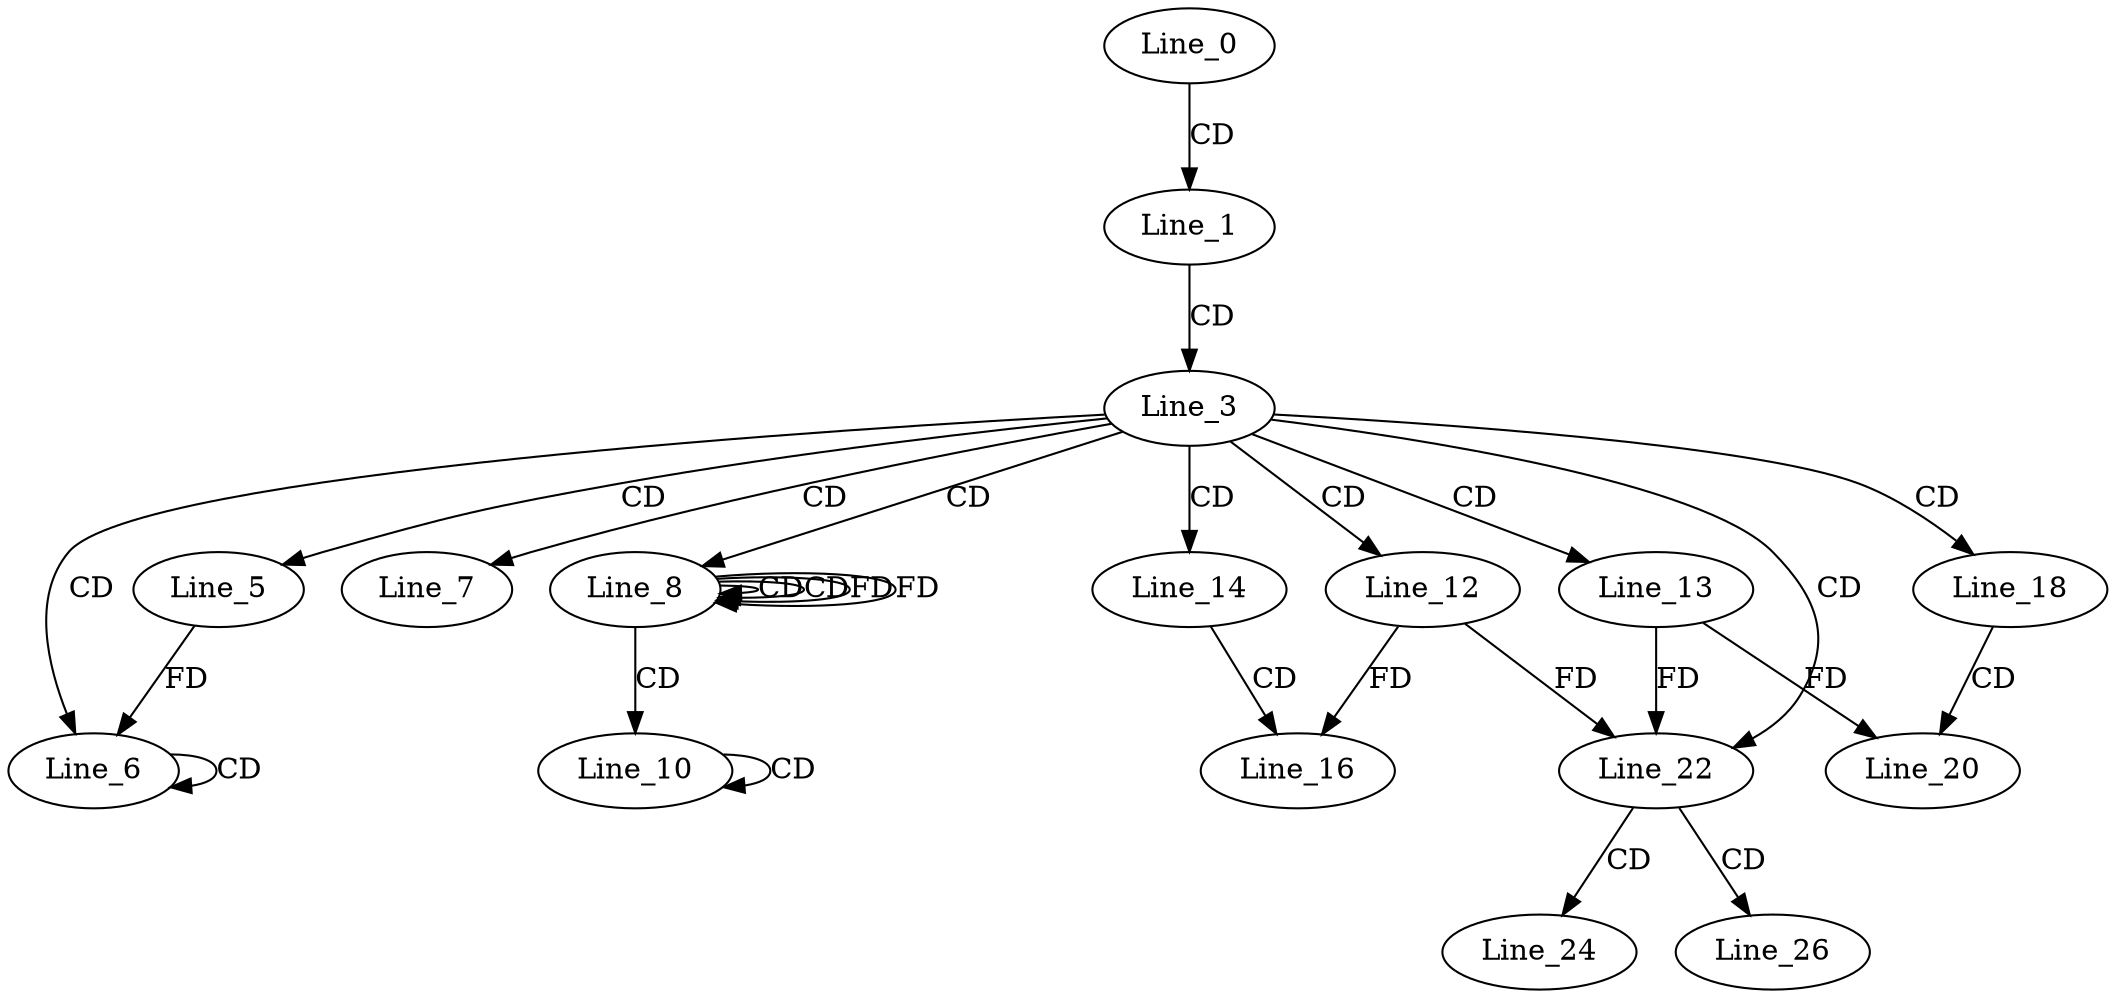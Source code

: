 digraph G {
  Line_0;
  Line_1;
  Line_3;
  Line_5;
  Line_6;
  Line_6;
  Line_6;
  Line_7;
  Line_8;
  Line_8;
  Line_8;
  Line_10;
  Line_10;
  Line_12;
  Line_13;
  Line_14;
  Line_16;
  Line_18;
  Line_20;
  Line_22;
  Line_24;
  Line_26;
  Line_0 -> Line_1 [ label="CD" ];
  Line_1 -> Line_3 [ label="CD" ];
  Line_3 -> Line_5 [ label="CD" ];
  Line_3 -> Line_6 [ label="CD" ];
  Line_6 -> Line_6 [ label="CD" ];
  Line_5 -> Line_6 [ label="FD" ];
  Line_3 -> Line_7 [ label="CD" ];
  Line_3 -> Line_8 [ label="CD" ];
  Line_8 -> Line_8 [ label="CD" ];
  Line_8 -> Line_8 [ label="CD" ];
  Line_8 -> Line_8 [ label="FD" ];
  Line_8 -> Line_10 [ label="CD" ];
  Line_10 -> Line_10 [ label="CD" ];
  Line_3 -> Line_12 [ label="CD" ];
  Line_3 -> Line_13 [ label="CD" ];
  Line_3 -> Line_14 [ label="CD" ];
  Line_14 -> Line_16 [ label="CD" ];
  Line_12 -> Line_16 [ label="FD" ];
  Line_3 -> Line_18 [ label="CD" ];
  Line_18 -> Line_20 [ label="CD" ];
  Line_13 -> Line_20 [ label="FD" ];
  Line_3 -> Line_22 [ label="CD" ];
  Line_12 -> Line_22 [ label="FD" ];
  Line_13 -> Line_22 [ label="FD" ];
  Line_22 -> Line_24 [ label="CD" ];
  Line_22 -> Line_26 [ label="CD" ];
  Line_8 -> Line_8 [ label="FD" ];
}
